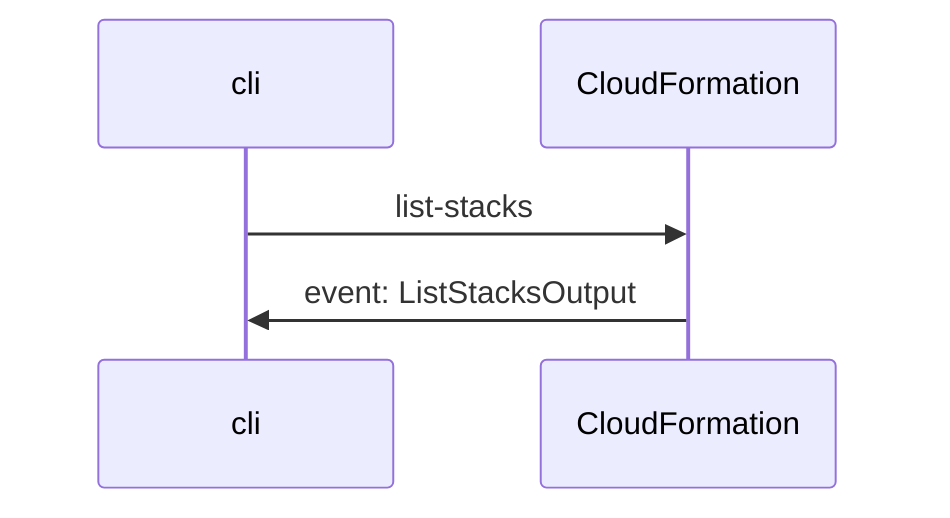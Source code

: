 sequenceDiagram
    cli->>CloudFormation: list-stacks
    CloudFormation->>cli:  event: ListStacksOutput